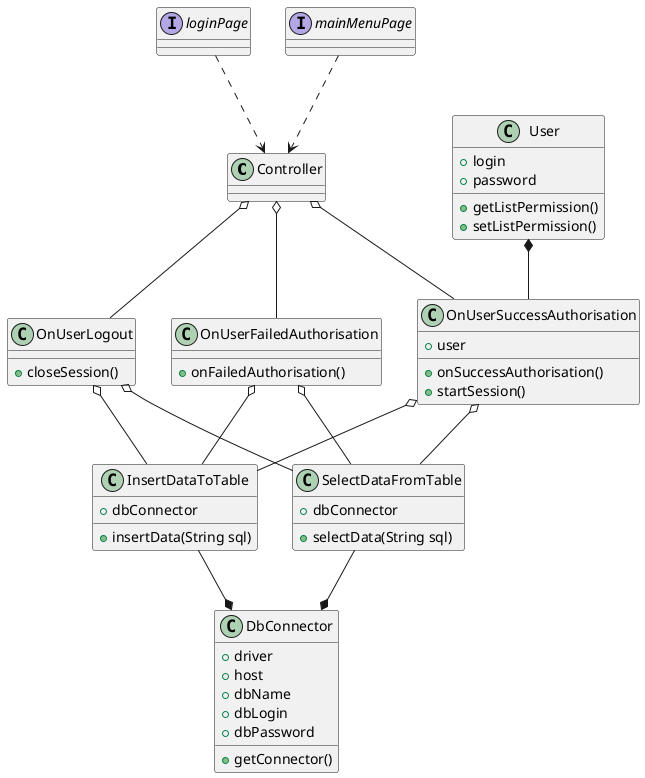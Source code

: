 @startuml

class Controller{

}

interface loginPage{

}

interface mainMenuPage{

}

class DbConnector{
    + driver
    + host
    + dbName
    + dbLogin
    + dbPassword

    + getConnector()
}

class InsertDataToTable{
    + dbConnector
    + insertData(String sql)
}

class SelectDataFromTable{
    + dbConnector
    + selectData(String sql)
}

class OnUserFailedAuthorisation{
    + onFailedAuthorisation()
}

class OnUserLogout{
    + closeSession()
}

class OnUserSuccessAuthorisation{
    + user
    + onSuccessAuthorisation()
    + startSession()
}

class User{
    + login
    + password
    + getListPermission()
    + setListPermission()
}


InsertDataToTable --* DbConnector
SelectDataFromTable --* DbConnector
loginPage ..> Controller
mainMenuPage ..> Controller

Controller o-- OnUserFailedAuthorisation
OnUserFailedAuthorisation o-- InsertDataToTable
OnUserFailedAuthorisation o-- SelectDataFromTable

Controller o-- OnUserSuccessAuthorisation
OnUserSuccessAuthorisation o-- InsertDataToTable
OnUserSuccessAuthorisation o-- SelectDataFromTable

Controller o-- OnUserLogout
OnUserLogout o-- InsertDataToTable
OnUserLogout o-- SelectDataFromTable

User *-- OnUserSuccessAuthorisation
@enduml